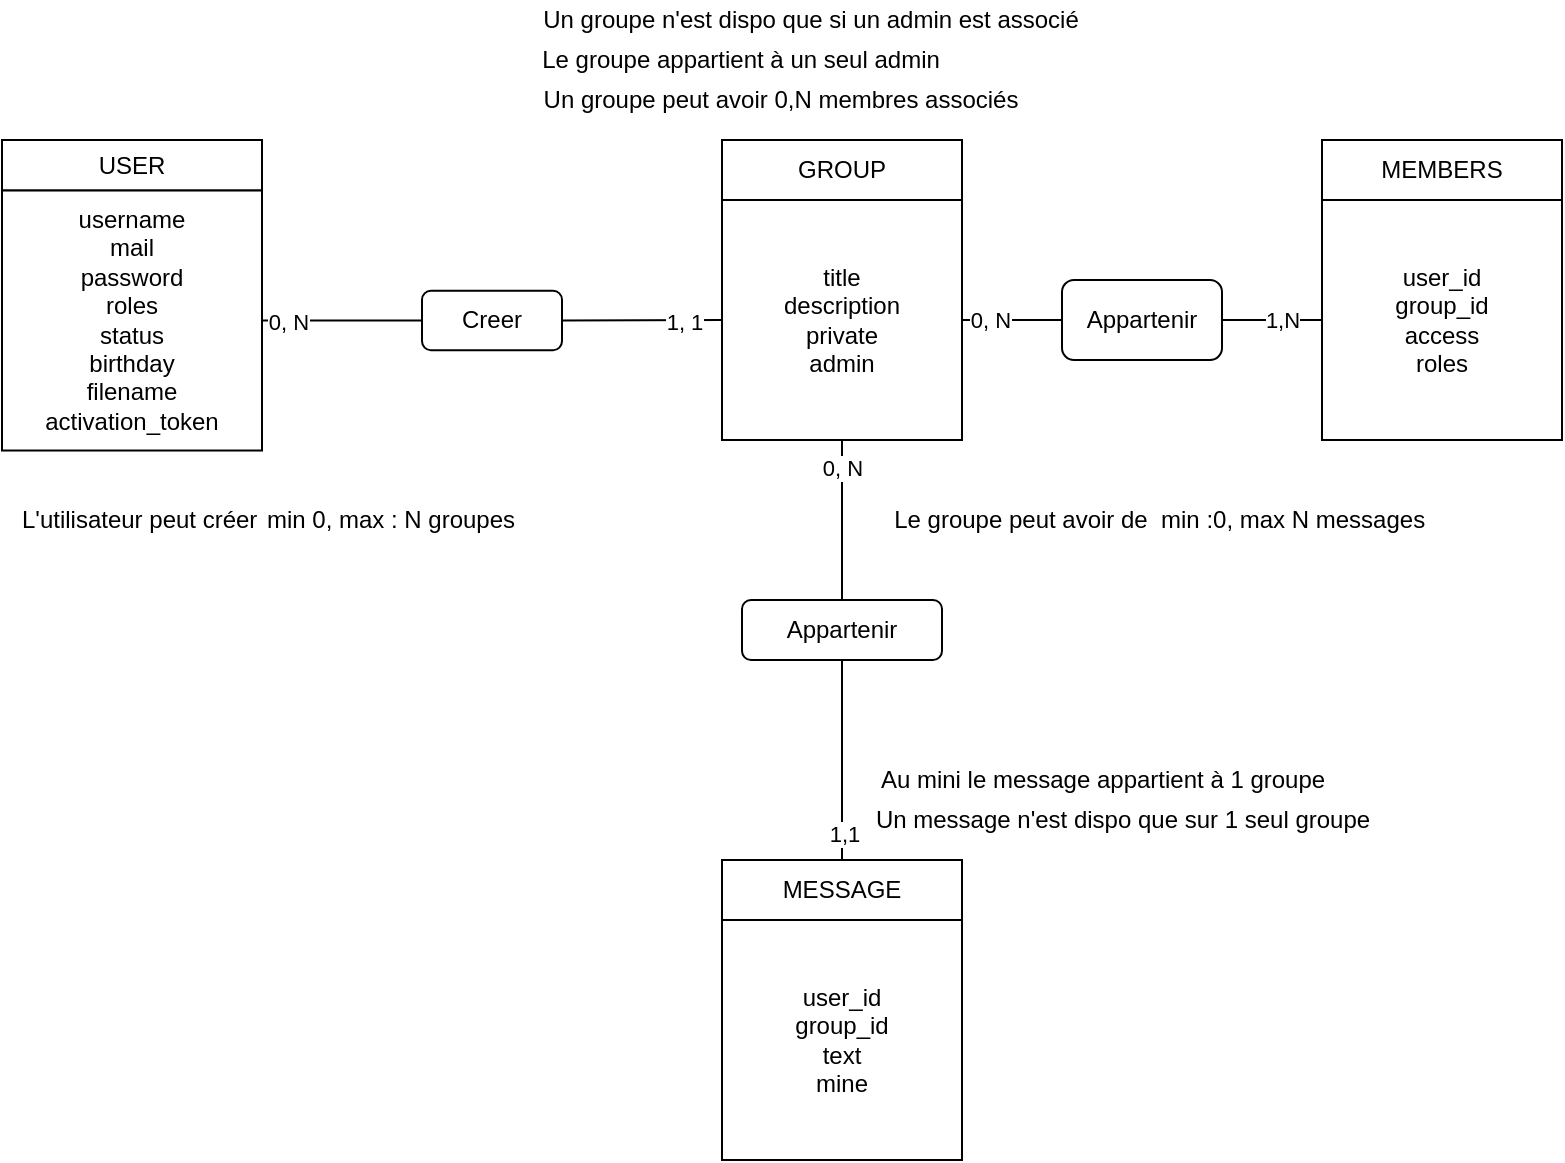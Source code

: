 <mxfile>
    <diagram id="sKfvh-1BNVT6LNfuZ2vX" name="Page-1">
        <mxGraphModel dx="1117" dy="709" grid="1" gridSize="10" guides="1" tooltips="1" connect="1" arrows="1" fold="1" page="1" pageScale="1" pageWidth="827" pageHeight="1169" math="0" shadow="0">
            <root>
                <mxCell id="0"/>
                <mxCell id="1" parent="0"/>
                <mxCell id="6" value="" style="group" parent="1" vertex="1" connectable="0">
                    <mxGeometry x="10" y="100" width="130" height="185.26" as="geometry"/>
                </mxCell>
                <mxCell id="3" value="USER" style="rounded=0;whiteSpace=wrap;html=1;" parent="6" vertex="1">
                    <mxGeometry width="130" height="25.263" as="geometry"/>
                </mxCell>
                <mxCell id="5" value="username&lt;br&gt;mail&lt;br&gt;password&lt;br&gt;roles&lt;br&gt;status&lt;br&gt;birthday&lt;br&gt;filename&lt;br&gt;activation_token" style="whiteSpace=wrap;html=1;aspect=fixed;" parent="6" vertex="1">
                    <mxGeometry y="25.26" width="130" height="130" as="geometry"/>
                </mxCell>
                <mxCell id="7" value="" style="group" parent="1" vertex="1" connectable="0">
                    <mxGeometry x="370" y="100" width="120" height="190" as="geometry"/>
                </mxCell>
                <mxCell id="8" value="GROUP" style="rounded=0;whiteSpace=wrap;html=1;" parent="7" vertex="1">
                    <mxGeometry width="120" height="30" as="geometry"/>
                </mxCell>
                <mxCell id="9" value="title&lt;br&gt;description&lt;br&gt;private&lt;br&gt;admin" style="whiteSpace=wrap;html=1;aspect=fixed;" parent="7" vertex="1">
                    <mxGeometry y="30" width="120" height="120" as="geometry"/>
                </mxCell>
                <mxCell id="10" value="Appartenir" style="rounded=1;whiteSpace=wrap;html=1;" parent="1" vertex="1">
                    <mxGeometry x="380" y="330" width="100" height="30" as="geometry"/>
                </mxCell>
                <mxCell id="11" value="" style="group" parent="1" vertex="1" connectable="0">
                    <mxGeometry x="370" y="400" width="120" height="210" as="geometry"/>
                </mxCell>
                <mxCell id="12" value="MESSAGE" style="rounded=0;whiteSpace=wrap;html=1;" parent="11" vertex="1">
                    <mxGeometry y="60" width="120" height="30" as="geometry"/>
                </mxCell>
                <mxCell id="13" value="user_id&lt;br&gt;group_id&lt;br&gt;text&lt;br&gt;mine" style="whiteSpace=wrap;html=1;aspect=fixed;" parent="11" vertex="1">
                    <mxGeometry y="90" width="120" height="120" as="geometry"/>
                </mxCell>
                <mxCell id="14" value="" style="endArrow=none;html=1;entryX=0.5;entryY=1;entryDx=0;entryDy=0;exitX=0.5;exitY=0;exitDx=0;exitDy=0;" parent="1" source="10" target="9" edge="1">
                    <mxGeometry width="50" height="50" relative="1" as="geometry">
                        <mxPoint x="320" y="350" as="sourcePoint"/>
                        <mxPoint x="370" y="300" as="targetPoint"/>
                    </mxGeometry>
                </mxCell>
                <mxCell id="27" value="0, N" style="edgeLabel;html=1;align=center;verticalAlign=middle;resizable=0;points=[];" parent="14" vertex="1" connectable="0">
                    <mxGeometry x="0.691" y="-2" relative="1" as="geometry">
                        <mxPoint x="-2" y="1" as="offset"/>
                    </mxGeometry>
                </mxCell>
                <mxCell id="15" value="" style="endArrow=none;html=1;entryX=0.5;entryY=1;entryDx=0;entryDy=0;exitX=0.5;exitY=0;exitDx=0;exitDy=0;" parent="1" source="12" target="10" edge="1">
                    <mxGeometry width="50" height="50" relative="1" as="geometry">
                        <mxPoint x="320" y="350" as="sourcePoint"/>
                        <mxPoint x="370" y="300" as="targetPoint"/>
                    </mxGeometry>
                </mxCell>
                <mxCell id="21" value="1,1" style="edgeLabel;html=1;align=center;verticalAlign=middle;resizable=0;points=[];" parent="15" vertex="1" connectable="0">
                    <mxGeometry x="-0.729" y="-1" relative="1" as="geometry">
                        <mxPoint as="offset"/>
                    </mxGeometry>
                </mxCell>
                <mxCell id="22" value="Creer" style="rounded=1;whiteSpace=wrap;html=1;" parent="1" vertex="1">
                    <mxGeometry x="220" y="175.39" width="70" height="29.74" as="geometry"/>
                </mxCell>
                <mxCell id="23" value="" style="endArrow=none;html=1;entryX=0;entryY=0.5;entryDx=0;entryDy=0;exitX=1;exitY=0.5;exitDx=0;exitDy=0;" parent="1" source="22" target="9" edge="1">
                    <mxGeometry width="50" height="50" relative="1" as="geometry">
                        <mxPoint x="380" y="320" as="sourcePoint"/>
                        <mxPoint x="430" y="270" as="targetPoint"/>
                    </mxGeometry>
                </mxCell>
                <mxCell id="26" value="1, 1" style="edgeLabel;html=1;align=center;verticalAlign=middle;resizable=0;points=[];" parent="23" vertex="1" connectable="0">
                    <mxGeometry x="0.748" relative="1" as="geometry">
                        <mxPoint x="-9" y="1" as="offset"/>
                    </mxGeometry>
                </mxCell>
                <mxCell id="24" value="" style="endArrow=none;html=1;entryX=0;entryY=0.5;entryDx=0;entryDy=0;exitX=1;exitY=0.5;exitDx=0;exitDy=0;" parent="1" source="5" target="22" edge="1">
                    <mxGeometry width="50" height="50" relative="1" as="geometry">
                        <mxPoint x="380" y="320" as="sourcePoint"/>
                        <mxPoint x="430" y="270" as="targetPoint"/>
                    </mxGeometry>
                </mxCell>
                <mxCell id="25" value="0, N" style="edgeLabel;html=1;align=center;verticalAlign=middle;resizable=0;points=[];" parent="24" vertex="1" connectable="0">
                    <mxGeometry x="-0.67" y="-2" relative="1" as="geometry">
                        <mxPoint y="-2" as="offset"/>
                    </mxGeometry>
                </mxCell>
                <mxCell id="28" value="Le groupe peut avoir de&amp;nbsp; min :0, max N messages&amp;nbsp;" style="text;html=1;align=center;verticalAlign=middle;resizable=0;points=[];autosize=1;strokeColor=none;" parent="1" vertex="1">
                    <mxGeometry x="450" y="280" width="280" height="20" as="geometry"/>
                </mxCell>
                <mxCell id="29" value="Au mini le message appartient à 1 groupe" style="text;html=1;align=center;verticalAlign=middle;resizable=0;points=[];autosize=1;strokeColor=none;" parent="1" vertex="1">
                    <mxGeometry x="440" y="410" width="240" height="20" as="geometry"/>
                </mxCell>
                <mxCell id="30" value="Un message n'est dispo que sur 1 seul groupe" style="text;html=1;align=center;verticalAlign=middle;resizable=0;points=[];autosize=1;strokeColor=none;" parent="1" vertex="1">
                    <mxGeometry x="440" y="430" width="260" height="20" as="geometry"/>
                </mxCell>
                <mxCell id="31" value="L'utilisateur peut créer&amp;nbsp;" style="text;html=1;align=center;verticalAlign=middle;resizable=0;points=[];autosize=1;strokeColor=none;" parent="1" vertex="1">
                    <mxGeometry x="10" y="280" width="140" height="20" as="geometry"/>
                </mxCell>
                <mxCell id="32" value="Le groupe appartient à un seul admin" style="text;html=1;align=center;verticalAlign=middle;resizable=0;points=[];autosize=1;strokeColor=none;" parent="1" vertex="1">
                    <mxGeometry x="274" y="50" width="210" height="20" as="geometry"/>
                </mxCell>
                <mxCell id="34" value="Un groupe n'est dispo que si un admin est associé" style="text;html=1;align=center;verticalAlign=middle;resizable=0;points=[];autosize=1;strokeColor=none;" parent="1" vertex="1">
                    <mxGeometry x="274" y="30" width="280" height="20" as="geometry"/>
                </mxCell>
                <mxCell id="35" value="min 0, max : N groupes" style="text;html=1;align=center;verticalAlign=middle;resizable=0;points=[];autosize=1;strokeColor=none;" parent="1" vertex="1">
                    <mxGeometry x="134" y="280" width="140" height="20" as="geometry"/>
                </mxCell>
                <mxCell id="39" value="Appartenir" style="rounded=1;whiteSpace=wrap;html=1;" parent="1" vertex="1">
                    <mxGeometry x="540" y="170" width="80" height="40" as="geometry"/>
                </mxCell>
                <mxCell id="40" value="" style="endArrow=none;html=1;entryX=0;entryY=0.5;entryDx=0;entryDy=0;exitX=1;exitY=0.5;exitDx=0;exitDy=0;" parent="1" source="9" target="39" edge="1">
                    <mxGeometry width="50" height="50" relative="1" as="geometry">
                        <mxPoint x="500" y="200" as="sourcePoint"/>
                        <mxPoint x="520" y="290" as="targetPoint"/>
                    </mxGeometry>
                </mxCell>
                <mxCell id="45" value="0, N" style="edgeLabel;html=1;align=center;verticalAlign=middle;resizable=0;points=[];" parent="40" vertex="1" connectable="0">
                    <mxGeometry x="-0.486" y="1" relative="1" as="geometry">
                        <mxPoint x="1" y="1" as="offset"/>
                    </mxGeometry>
                </mxCell>
                <mxCell id="42" value="" style="endArrow=none;html=1;entryX=1;entryY=0.5;entryDx=0;entryDy=0;exitX=0;exitY=0.5;exitDx=0;exitDy=0;" parent="1" source="37" target="39" edge="1">
                    <mxGeometry width="50" height="50" relative="1" as="geometry">
                        <mxPoint x="470" y="340" as="sourcePoint"/>
                        <mxPoint x="520" y="290" as="targetPoint"/>
                    </mxGeometry>
                </mxCell>
                <mxCell id="44" value="1,N" style="edgeLabel;html=1;align=center;verticalAlign=middle;resizable=0;points=[];" parent="42" vertex="1" connectable="0">
                    <mxGeometry x="-0.688" relative="1" as="geometry">
                        <mxPoint x="-12" as="offset"/>
                    </mxGeometry>
                </mxCell>
                <mxCell id="43" value="" style="group" parent="1" vertex="1" connectable="0">
                    <mxGeometry x="670" y="100" width="120" height="150" as="geometry"/>
                </mxCell>
                <mxCell id="36" value="MEMBERS" style="rounded=0;whiteSpace=wrap;html=1;" parent="43" vertex="1">
                    <mxGeometry width="120" height="30" as="geometry"/>
                </mxCell>
                <mxCell id="37" value="user_id&lt;br&gt;group_id&lt;br&gt;access&lt;br&gt;roles" style="whiteSpace=wrap;html=1;aspect=fixed;" parent="43" vertex="1">
                    <mxGeometry y="30" width="120" height="120" as="geometry"/>
                </mxCell>
                <mxCell id="46" value="Un groupe peut avoir 0,N membres associés" style="text;html=1;align=center;verticalAlign=middle;resizable=0;points=[];autosize=1;strokeColor=none;" parent="1" vertex="1">
                    <mxGeometry x="274" y="70" width="250" height="20" as="geometry"/>
                </mxCell>
            </root>
        </mxGraphModel>
    </diagram>
</mxfile>